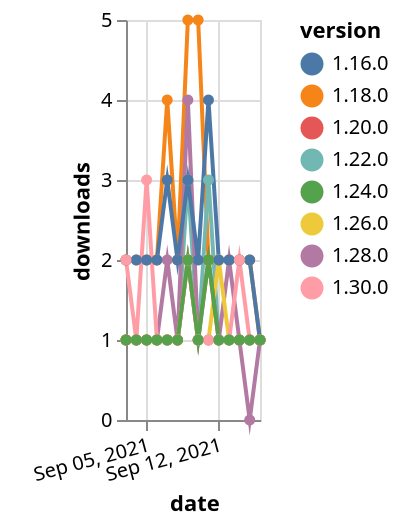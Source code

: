 {"$schema": "https://vega.github.io/schema/vega-lite/v5.json", "description": "A simple bar chart with embedded data.", "data": {"values": [{"date": "2021-09-03", "total": 2514, "delta": 2, "version": "1.18.0"}, {"date": "2021-09-04", "total": 2516, "delta": 2, "version": "1.18.0"}, {"date": "2021-09-05", "total": 2518, "delta": 2, "version": "1.18.0"}, {"date": "2021-09-06", "total": 2520, "delta": 2, "version": "1.18.0"}, {"date": "2021-09-07", "total": 2524, "delta": 4, "version": "1.18.0"}, {"date": "2021-09-08", "total": 2526, "delta": 2, "version": "1.18.0"}, {"date": "2021-09-09", "total": 2531, "delta": 5, "version": "1.18.0"}, {"date": "2021-09-10", "total": 2536, "delta": 5, "version": "1.18.0"}, {"date": "2021-09-11", "total": 2538, "delta": 2, "version": "1.18.0"}, {"date": "2021-09-12", "total": 2540, "delta": 2, "version": "1.18.0"}, {"date": "2021-09-13", "total": 2542, "delta": 2, "version": "1.18.0"}, {"date": "2021-09-14", "total": 2544, "delta": 2, "version": "1.18.0"}, {"date": "2021-09-15", "total": 2546, "delta": 2, "version": "1.18.0"}, {"date": "2021-09-16", "total": 2547, "delta": 1, "version": "1.18.0"}, {"date": "2021-09-03", "total": 331, "delta": 1, "version": "1.22.0"}, {"date": "2021-09-04", "total": 332, "delta": 1, "version": "1.22.0"}, {"date": "2021-09-05", "total": 333, "delta": 1, "version": "1.22.0"}, {"date": "2021-09-06", "total": 334, "delta": 1, "version": "1.22.0"}, {"date": "2021-09-07", "total": 335, "delta": 1, "version": "1.22.0"}, {"date": "2021-09-08", "total": 336, "delta": 1, "version": "1.22.0"}, {"date": "2021-09-09", "total": 339, "delta": 3, "version": "1.22.0"}, {"date": "2021-09-10", "total": 340, "delta": 1, "version": "1.22.0"}, {"date": "2021-09-11", "total": 343, "delta": 3, "version": "1.22.0"}, {"date": "2021-09-12", "total": 344, "delta": 1, "version": "1.22.0"}, {"date": "2021-09-13", "total": 345, "delta": 1, "version": "1.22.0"}, {"date": "2021-09-14", "total": 346, "delta": 1, "version": "1.22.0"}, {"date": "2021-09-15", "total": 347, "delta": 1, "version": "1.22.0"}, {"date": "2021-09-16", "total": 348, "delta": 1, "version": "1.22.0"}, {"date": "2021-09-03", "total": 177, "delta": 1, "version": "1.28.0"}, {"date": "2021-09-04", "total": 178, "delta": 1, "version": "1.28.0"}, {"date": "2021-09-05", "total": 179, "delta": 1, "version": "1.28.0"}, {"date": "2021-09-06", "total": 180, "delta": 1, "version": "1.28.0"}, {"date": "2021-09-07", "total": 182, "delta": 2, "version": "1.28.0"}, {"date": "2021-09-08", "total": 183, "delta": 1, "version": "1.28.0"}, {"date": "2021-09-09", "total": 187, "delta": 4, "version": "1.28.0"}, {"date": "2021-09-10", "total": 188, "delta": 1, "version": "1.28.0"}, {"date": "2021-09-11", "total": 189, "delta": 1, "version": "1.28.0"}, {"date": "2021-09-12", "total": 190, "delta": 1, "version": "1.28.0"}, {"date": "2021-09-13", "total": 192, "delta": 2, "version": "1.28.0"}, {"date": "2021-09-14", "total": 193, "delta": 1, "version": "1.28.0"}, {"date": "2021-09-15", "total": 193, "delta": 0, "version": "1.28.0"}, {"date": "2021-09-16", "total": 194, "delta": 1, "version": "1.28.0"}, {"date": "2021-09-03", "total": 162, "delta": 1, "version": "1.26.0"}, {"date": "2021-09-04", "total": 163, "delta": 1, "version": "1.26.0"}, {"date": "2021-09-05", "total": 164, "delta": 1, "version": "1.26.0"}, {"date": "2021-09-06", "total": 165, "delta": 1, "version": "1.26.0"}, {"date": "2021-09-07", "total": 166, "delta": 1, "version": "1.26.0"}, {"date": "2021-09-08", "total": 167, "delta": 1, "version": "1.26.0"}, {"date": "2021-09-09", "total": 169, "delta": 2, "version": "1.26.0"}, {"date": "2021-09-10", "total": 170, "delta": 1, "version": "1.26.0"}, {"date": "2021-09-11", "total": 171, "delta": 1, "version": "1.26.0"}, {"date": "2021-09-12", "total": 173, "delta": 2, "version": "1.26.0"}, {"date": "2021-09-13", "total": 174, "delta": 1, "version": "1.26.0"}, {"date": "2021-09-14", "total": 175, "delta": 1, "version": "1.26.0"}, {"date": "2021-09-15", "total": 176, "delta": 1, "version": "1.26.0"}, {"date": "2021-09-16", "total": 177, "delta": 1, "version": "1.26.0"}, {"date": "2021-09-03", "total": 241, "delta": 1, "version": "1.20.0"}, {"date": "2021-09-04", "total": 242, "delta": 1, "version": "1.20.0"}, {"date": "2021-09-05", "total": 243, "delta": 1, "version": "1.20.0"}, {"date": "2021-09-06", "total": 244, "delta": 1, "version": "1.20.0"}, {"date": "2021-09-07", "total": 245, "delta": 1, "version": "1.20.0"}, {"date": "2021-09-08", "total": 246, "delta": 1, "version": "1.20.0"}, {"date": "2021-09-09", "total": 248, "delta": 2, "version": "1.20.0"}, {"date": "2021-09-10", "total": 249, "delta": 1, "version": "1.20.0"}, {"date": "2021-09-11", "total": 251, "delta": 2, "version": "1.20.0"}, {"date": "2021-09-12", "total": 252, "delta": 1, "version": "1.20.0"}, {"date": "2021-09-13", "total": 253, "delta": 1, "version": "1.20.0"}, {"date": "2021-09-14", "total": 254, "delta": 1, "version": "1.20.0"}, {"date": "2021-09-15", "total": 255, "delta": 1, "version": "1.20.0"}, {"date": "2021-09-16", "total": 256, "delta": 1, "version": "1.20.0"}, {"date": "2021-09-03", "total": 2345, "delta": 2, "version": "1.16.0"}, {"date": "2021-09-04", "total": 2347, "delta": 2, "version": "1.16.0"}, {"date": "2021-09-05", "total": 2349, "delta": 2, "version": "1.16.0"}, {"date": "2021-09-06", "total": 2351, "delta": 2, "version": "1.16.0"}, {"date": "2021-09-07", "total": 2354, "delta": 3, "version": "1.16.0"}, {"date": "2021-09-08", "total": 2356, "delta": 2, "version": "1.16.0"}, {"date": "2021-09-09", "total": 2359, "delta": 3, "version": "1.16.0"}, {"date": "2021-09-10", "total": 2361, "delta": 2, "version": "1.16.0"}, {"date": "2021-09-11", "total": 2365, "delta": 4, "version": "1.16.0"}, {"date": "2021-09-12", "total": 2367, "delta": 2, "version": "1.16.0"}, {"date": "2021-09-13", "total": 2369, "delta": 2, "version": "1.16.0"}, {"date": "2021-09-14", "total": 2371, "delta": 2, "version": "1.16.0"}, {"date": "2021-09-15", "total": 2373, "delta": 2, "version": "1.16.0"}, {"date": "2021-09-16", "total": 2374, "delta": 1, "version": "1.16.0"}, {"date": "2021-09-03", "total": 119, "delta": 2, "version": "1.30.0"}, {"date": "2021-09-04", "total": 120, "delta": 1, "version": "1.30.0"}, {"date": "2021-09-05", "total": 123, "delta": 3, "version": "1.30.0"}, {"date": "2021-09-06", "total": 124, "delta": 1, "version": "1.30.0"}, {"date": "2021-09-07", "total": 125, "delta": 1, "version": "1.30.0"}, {"date": "2021-09-08", "total": 126, "delta": 1, "version": "1.30.0"}, {"date": "2021-09-09", "total": 128, "delta": 2, "version": "1.30.0"}, {"date": "2021-09-10", "total": 129, "delta": 1, "version": "1.30.0"}, {"date": "2021-09-11", "total": 130, "delta": 1, "version": "1.30.0"}, {"date": "2021-09-12", "total": 131, "delta": 1, "version": "1.30.0"}, {"date": "2021-09-13", "total": 132, "delta": 1, "version": "1.30.0"}, {"date": "2021-09-14", "total": 134, "delta": 2, "version": "1.30.0"}, {"date": "2021-09-15", "total": 135, "delta": 1, "version": "1.30.0"}, {"date": "2021-09-16", "total": 136, "delta": 1, "version": "1.30.0"}, {"date": "2021-09-03", "total": 182, "delta": 1, "version": "1.24.0"}, {"date": "2021-09-04", "total": 183, "delta": 1, "version": "1.24.0"}, {"date": "2021-09-05", "total": 184, "delta": 1, "version": "1.24.0"}, {"date": "2021-09-06", "total": 185, "delta": 1, "version": "1.24.0"}, {"date": "2021-09-07", "total": 186, "delta": 1, "version": "1.24.0"}, {"date": "2021-09-08", "total": 187, "delta": 1, "version": "1.24.0"}, {"date": "2021-09-09", "total": 189, "delta": 2, "version": "1.24.0"}, {"date": "2021-09-10", "total": 190, "delta": 1, "version": "1.24.0"}, {"date": "2021-09-11", "total": 192, "delta": 2, "version": "1.24.0"}, {"date": "2021-09-12", "total": 193, "delta": 1, "version": "1.24.0"}, {"date": "2021-09-13", "total": 194, "delta": 1, "version": "1.24.0"}, {"date": "2021-09-14", "total": 195, "delta": 1, "version": "1.24.0"}, {"date": "2021-09-15", "total": 196, "delta": 1, "version": "1.24.0"}, {"date": "2021-09-16", "total": 197, "delta": 1, "version": "1.24.0"}]}, "width": "container", "mark": {"type": "line", "point": {"filled": true}}, "encoding": {"x": {"field": "date", "type": "temporal", "timeUnit": "yearmonthdate", "title": "date", "axis": {"labelAngle": -15}}, "y": {"field": "delta", "type": "quantitative", "title": "downloads"}, "color": {"field": "version", "type": "nominal"}, "tooltip": {"field": "delta"}}}